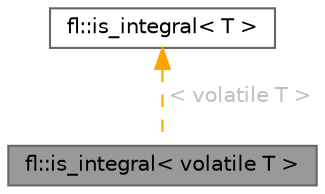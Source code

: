 digraph "fl::is_integral&lt; volatile T &gt;"
{
 // INTERACTIVE_SVG=YES
 // LATEX_PDF_SIZE
  bgcolor="transparent";
  edge [fontname=Helvetica,fontsize=10,labelfontname=Helvetica,labelfontsize=10];
  node [fontname=Helvetica,fontsize=10,shape=box,height=0.2,width=0.4];
  Node1 [id="Node000001",label="fl::is_integral\< volatile T \>",height=0.2,width=0.4,color="gray40", fillcolor="grey60", style="filled", fontcolor="black",tooltip=" "];
  Node2 -> Node1 [id="edge1_Node000001_Node000002",dir="back",color="orange",style="dashed",tooltip=" ",label=" \< volatile T \>",fontcolor="grey" ];
  Node2 [id="Node000002",label="fl::is_integral\< T \>",height=0.2,width=0.4,color="gray40", fillcolor="white", style="filled",URL="$dc/d4e/structfl_1_1is__integral.html",tooltip=" "];
}
